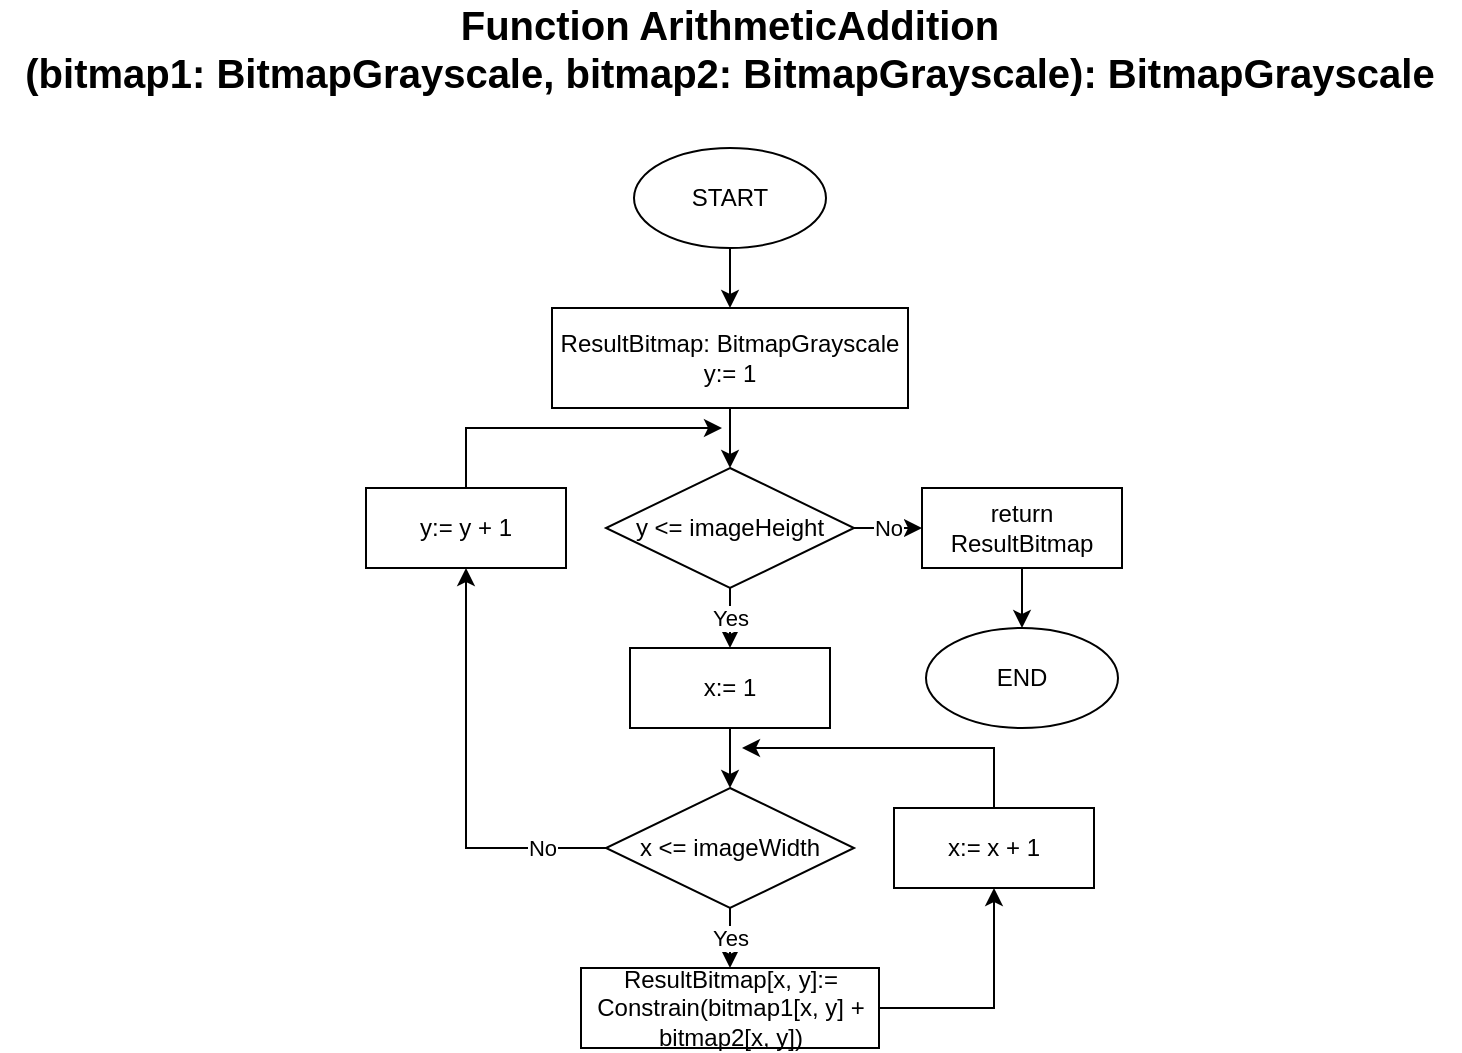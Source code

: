 <mxfile version="13.9.9" type="device"><diagram id="ytlSvuW4bRYxw7b06Ul3" name="Page-1"><mxGraphModel dx="782" dy="497" grid="1" gridSize="10" guides="1" tooltips="1" connect="1" arrows="1" fold="1" page="1" pageScale="1" pageWidth="827" pageHeight="1169" math="0" shadow="0"><root><mxCell id="0"/><mxCell id="1" parent="0"/><mxCell id="_NcBMv7iavp0s7bkPery-1" value="&lt;font style=&quot;font-size: 20px&quot;&gt;&lt;b&gt;Function ArithmeticAddition&lt;br&gt;(bitmap1: BitmapGrayscale, bitmap2:&amp;nbsp;&lt;/b&gt;&lt;b&gt;BitmapGrayscale&lt;/b&gt;&lt;b&gt;): BitmapGrayscale&lt;/b&gt;&lt;/font&gt;" style="text;html=1;strokeColor=none;fillColor=none;align=center;verticalAlign=middle;whiteSpace=wrap;rounded=0;" vertex="1" parent="1"><mxGeometry x="49" y="50" width="730" height="20" as="geometry"/></mxCell><mxCell id="_NcBMv7iavp0s7bkPery-2" value="" style="edgeStyle=orthogonalEdgeStyle;rounded=0;orthogonalLoop=1;jettySize=auto;html=1;" edge="1" parent="1" source="_NcBMv7iavp0s7bkPery-3" target="_NcBMv7iavp0s7bkPery-5"><mxGeometry relative="1" as="geometry"/></mxCell><mxCell id="_NcBMv7iavp0s7bkPery-3" value="START" style="ellipse;whiteSpace=wrap;html=1;" vertex="1" parent="1"><mxGeometry x="366" y="110" width="96" height="50" as="geometry"/></mxCell><mxCell id="_NcBMv7iavp0s7bkPery-4" value="" style="edgeStyle=orthogonalEdgeStyle;rounded=0;orthogonalLoop=1;jettySize=auto;html=1;" edge="1" parent="1" source="_NcBMv7iavp0s7bkPery-5" target="_NcBMv7iavp0s7bkPery-8"><mxGeometry relative="1" as="geometry"/></mxCell><mxCell id="_NcBMv7iavp0s7bkPery-5" value="ResultBitmap: BitmapGrayscale&lt;br&gt;y:= 1" style="rounded=0;whiteSpace=wrap;html=1;" vertex="1" parent="1"><mxGeometry x="325" y="190" width="178" height="50" as="geometry"/></mxCell><mxCell id="_NcBMv7iavp0s7bkPery-6" value="Yes" style="edgeStyle=orthogonalEdgeStyle;rounded=0;orthogonalLoop=1;jettySize=auto;html=1;" edge="1" parent="1" source="_NcBMv7iavp0s7bkPery-8" target="_NcBMv7iavp0s7bkPery-10"><mxGeometry relative="1" as="geometry"/></mxCell><mxCell id="_NcBMv7iavp0s7bkPery-7" value="No" style="edgeStyle=orthogonalEdgeStyle;rounded=0;orthogonalLoop=1;jettySize=auto;html=1;" edge="1" parent="1" source="_NcBMv7iavp0s7bkPery-8" target="_NcBMv7iavp0s7bkPery-21"><mxGeometry relative="1" as="geometry"/></mxCell><mxCell id="_NcBMv7iavp0s7bkPery-8" value="y &amp;lt;= imageHeight" style="rhombus;whiteSpace=wrap;html=1;" vertex="1" parent="1"><mxGeometry x="352" y="270" width="124" height="60" as="geometry"/></mxCell><mxCell id="_NcBMv7iavp0s7bkPery-9" value="" style="edgeStyle=orthogonalEdgeStyle;rounded=0;orthogonalLoop=1;jettySize=auto;html=1;" edge="1" parent="1" source="_NcBMv7iavp0s7bkPery-10" target="_NcBMv7iavp0s7bkPery-13"><mxGeometry relative="1" as="geometry"/></mxCell><mxCell id="_NcBMv7iavp0s7bkPery-10" value="x:= 1" style="rounded=0;whiteSpace=wrap;html=1;" vertex="1" parent="1"><mxGeometry x="364" y="360" width="100" height="40" as="geometry"/></mxCell><mxCell id="_NcBMv7iavp0s7bkPery-11" value="Yes" style="edgeStyle=orthogonalEdgeStyle;rounded=0;orthogonalLoop=1;jettySize=auto;html=1;" edge="1" parent="1" source="_NcBMv7iavp0s7bkPery-13" target="_NcBMv7iavp0s7bkPery-15"><mxGeometry relative="1" as="geometry"/></mxCell><mxCell id="_NcBMv7iavp0s7bkPery-12" value="No" style="edgeStyle=orthogonalEdgeStyle;rounded=0;orthogonalLoop=1;jettySize=auto;html=1;entryX=0.5;entryY=1;entryDx=0;entryDy=0;" edge="1" parent="1" source="_NcBMv7iavp0s7bkPery-13" target="_NcBMv7iavp0s7bkPery-19"><mxGeometry x="-0.695" relative="1" as="geometry"><mxPoint as="offset"/></mxGeometry></mxCell><mxCell id="_NcBMv7iavp0s7bkPery-13" value="x &amp;lt;= imageWidth" style="rhombus;whiteSpace=wrap;html=1;" vertex="1" parent="1"><mxGeometry x="352" y="430" width="124" height="60" as="geometry"/></mxCell><mxCell id="_NcBMv7iavp0s7bkPery-14" style="edgeStyle=orthogonalEdgeStyle;rounded=0;orthogonalLoop=1;jettySize=auto;html=1;entryX=0.5;entryY=1;entryDx=0;entryDy=0;" edge="1" parent="1" source="_NcBMv7iavp0s7bkPery-15" target="_NcBMv7iavp0s7bkPery-17"><mxGeometry relative="1" as="geometry"/></mxCell><mxCell id="_NcBMv7iavp0s7bkPery-15" value="ResultBitmap[x, y]:= Constrain(bitmap1[x, y] + bitmap2[x, y])" style="rounded=0;whiteSpace=wrap;html=1;" vertex="1" parent="1"><mxGeometry x="339.5" y="520" width="149" height="40" as="geometry"/></mxCell><mxCell id="_NcBMv7iavp0s7bkPery-16" style="edgeStyle=orthogonalEdgeStyle;rounded=0;orthogonalLoop=1;jettySize=auto;html=1;" edge="1" parent="1" source="_NcBMv7iavp0s7bkPery-17"><mxGeometry relative="1" as="geometry"><mxPoint x="420" y="410" as="targetPoint"/><Array as="points"><mxPoint x="546" y="410"/></Array></mxGeometry></mxCell><mxCell id="_NcBMv7iavp0s7bkPery-17" value="x:= x + 1" style="rounded=0;whiteSpace=wrap;html=1;" vertex="1" parent="1"><mxGeometry x="496" y="440" width="100" height="40" as="geometry"/></mxCell><mxCell id="_NcBMv7iavp0s7bkPery-18" style="edgeStyle=orthogonalEdgeStyle;rounded=0;orthogonalLoop=1;jettySize=auto;html=1;" edge="1" parent="1" source="_NcBMv7iavp0s7bkPery-19"><mxGeometry relative="1" as="geometry"><mxPoint x="410" y="250" as="targetPoint"/><Array as="points"><mxPoint x="282" y="250"/></Array></mxGeometry></mxCell><mxCell id="_NcBMv7iavp0s7bkPery-19" value="y:= y + 1" style="rounded=0;whiteSpace=wrap;html=1;" vertex="1" parent="1"><mxGeometry x="232" y="280" width="100" height="40" as="geometry"/></mxCell><mxCell id="_NcBMv7iavp0s7bkPery-20" value="" style="edgeStyle=orthogonalEdgeStyle;rounded=0;orthogonalLoop=1;jettySize=auto;html=1;" edge="1" parent="1" source="_NcBMv7iavp0s7bkPery-21" target="_NcBMv7iavp0s7bkPery-22"><mxGeometry relative="1" as="geometry"/></mxCell><mxCell id="_NcBMv7iavp0s7bkPery-21" value="return ResultBitmap" style="rounded=0;whiteSpace=wrap;html=1;" vertex="1" parent="1"><mxGeometry x="510" y="280" width="100" height="40" as="geometry"/></mxCell><mxCell id="_NcBMv7iavp0s7bkPery-22" value="END" style="ellipse;whiteSpace=wrap;html=1;" vertex="1" parent="1"><mxGeometry x="512" y="350" width="96" height="50" as="geometry"/></mxCell></root></mxGraphModel></diagram></mxfile>